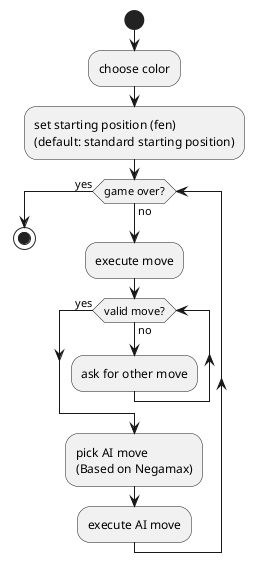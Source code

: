 @startuml
start

:choose color;

:set starting position (fen) \n(default: standard starting position);

while (game over?) is (no)

:execute move;

while (valid move?) is (no)
  :ask for other move;
endwhile (yes)

:pick AI move \n(Based on Negamax);

:execute AI move;
endwhile(yes)

stop
@enduml